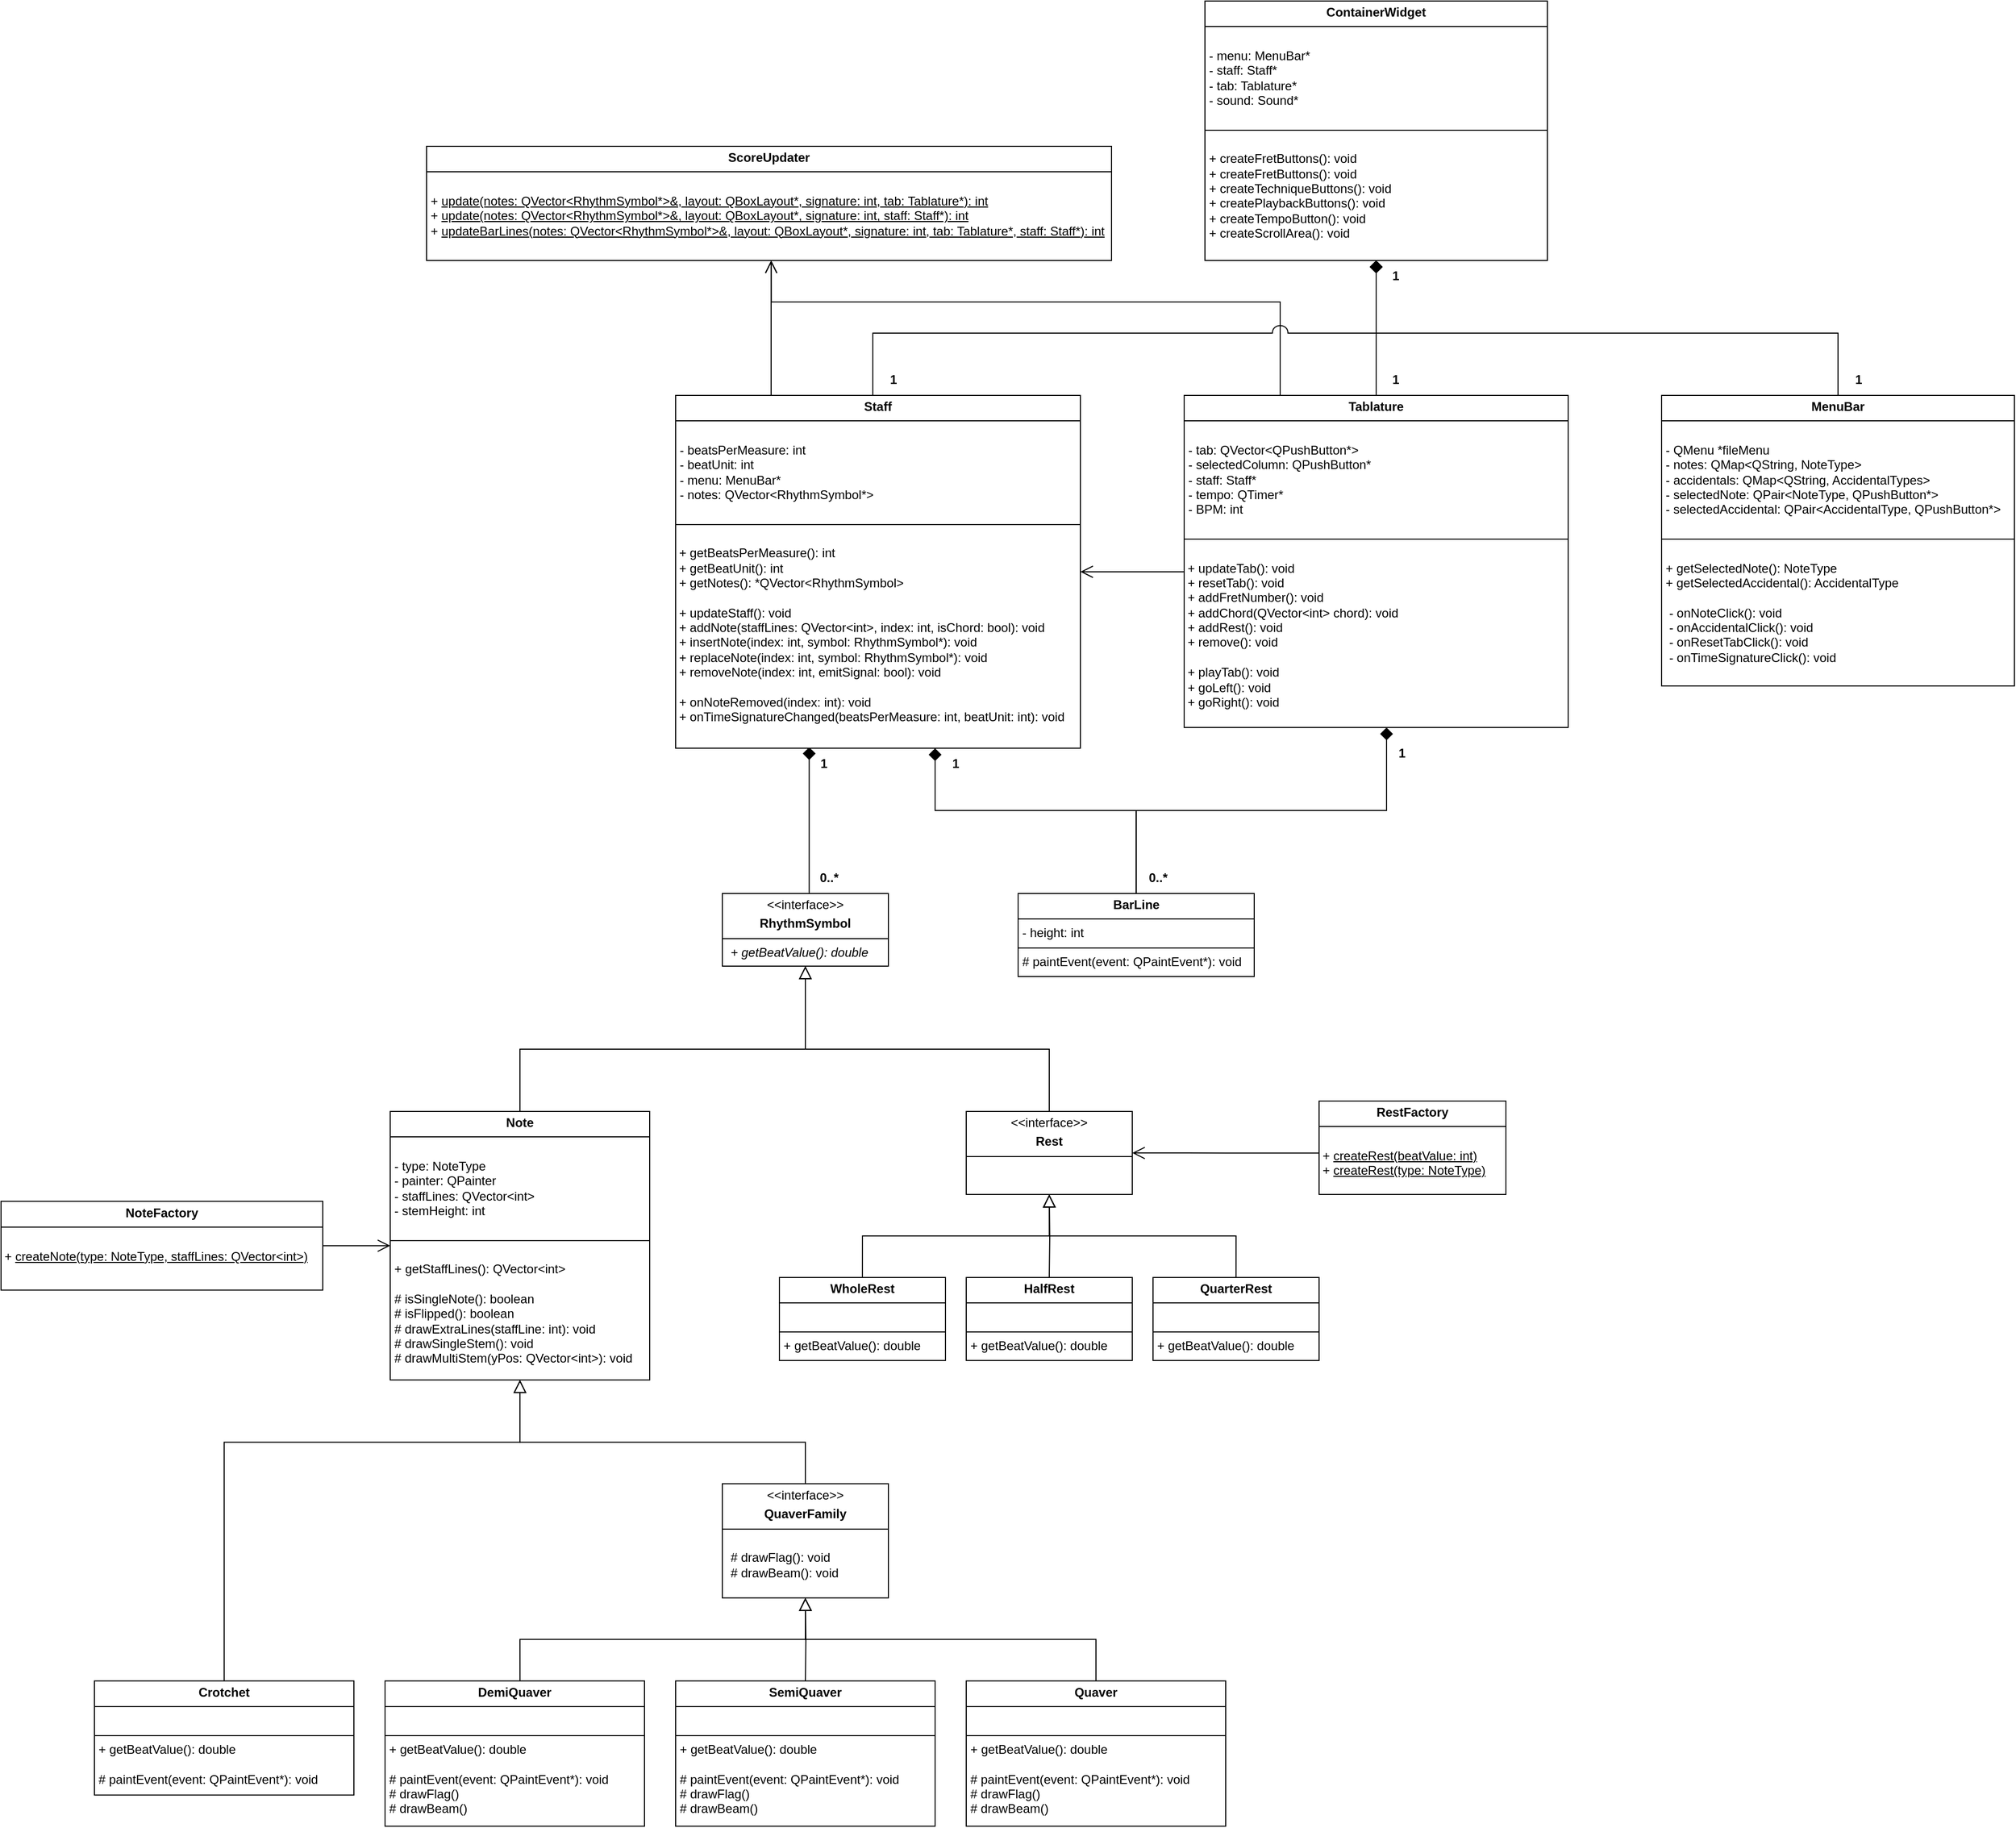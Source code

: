 <mxfile version="26.0.5">
  <diagram name="Page-1" id="ZHnEIwUeH1aHhkg0L1_h">
    <mxGraphModel dx="2910" dy="2296" grid="1" gridSize="10" guides="1" tooltips="1" connect="1" arrows="1" fold="1" page="1" pageScale="1" pageWidth="827" pageHeight="1169" math="0" shadow="0">
      <root>
        <mxCell id="0" />
        <mxCell id="1" parent="0" />
        <mxCell id="61lvURAlY18TH1YNvSzT-313" style="edgeStyle=orthogonalEdgeStyle;rounded=0;orthogonalLoop=1;jettySize=auto;html=1;endArrow=block;endFill=0;endSize=10;entryX=0.5;entryY=1;entryDx=0;entryDy=0;" parent="1" source="61lvURAlY18TH1YNvSzT-282" target="61lvURAlY18TH1YNvSzT-297" edge="1">
          <mxGeometry relative="1" as="geometry">
            <Array as="points">
              <mxPoint x="-130" y="90" />
              <mxPoint x="145" y="90" />
            </Array>
            <mxPoint x="130" y="150" as="targetPoint" />
          </mxGeometry>
        </mxCell>
        <mxCell id="61lvURAlY18TH1YNvSzT-282" value="&lt;p style=&quot;margin:0px;margin-top:4px;text-align:center;&quot;&gt;&lt;b style=&quot;background-color: transparent; color: light-dark(rgb(0, 0, 0), rgb(255, 255, 255));&quot;&gt;Note&lt;/b&gt;&lt;/p&gt;&lt;hr size=&quot;1&quot; style=&quot;border-style:solid;&quot;&gt;&lt;p style=&quot;margin:0px;margin-left:4px;&quot;&gt;&lt;br&gt;&lt;/p&gt;&lt;p style=&quot;margin:0px;margin-left:4px;&quot;&gt;- type: NoteType&lt;/p&gt;&lt;p style=&quot;margin:0px;margin-left:4px;&quot;&gt;- painter: QPainter&lt;/p&gt;&lt;p style=&quot;margin:0px;margin-left:4px;&quot;&gt;- staffLines: QVector&amp;lt;int&amp;gt;&lt;/p&gt;&lt;p style=&quot;margin:0px;margin-left:4px;&quot;&gt;- stemHeight: int&lt;/p&gt;&lt;p style=&quot;margin:0px;margin-left:4px;&quot;&gt;&lt;br&gt;&lt;/p&gt;&lt;hr size=&quot;1&quot; style=&quot;border-style:solid;&quot;&gt;&lt;br&gt;&lt;p style=&quot;margin:0px;margin-left:4px;&quot;&gt;+ getStaffLines(): QVector&amp;lt;int&amp;gt;&lt;/p&gt;&lt;p style=&quot;margin:0px;margin-left:4px;&quot;&gt;&lt;br&gt;&lt;/p&gt;&lt;p style=&quot;margin:0px;margin-left:4px;&quot;&gt;# isSingleNote(): boolean&lt;/p&gt;&lt;p style=&quot;margin:0px;margin-left:4px;&quot;&gt;# isFlipped(): boolean&lt;/p&gt;&lt;p style=&quot;margin:0px;margin-left:4px;&quot;&gt;# drawExtraLines(staffLine: int): void&lt;/p&gt;&lt;p style=&quot;margin:0px;margin-left:4px;&quot;&gt;# drawSingleStem(): void&lt;/p&gt;&lt;p style=&quot;margin:0px;margin-left:4px;&quot;&gt;# drawMultiStem(yPos: QVector&amp;lt;int&amp;gt;): void&lt;/p&gt;" style="verticalAlign=top;align=left;overflow=fill;html=1;whiteSpace=wrap;" parent="1" vertex="1">
          <mxGeometry x="-255" y="150" width="250" height="258.76" as="geometry" />
        </mxCell>
        <mxCell id="61lvURAlY18TH1YNvSzT-311" style="edgeStyle=orthogonalEdgeStyle;rounded=0;orthogonalLoop=1;jettySize=auto;html=1;endArrow=block;endFill=0;entryX=0.5;entryY=1;entryDx=0;entryDy=0;endSize=10;" parent="1" source="61lvURAlY18TH1YNvSzT-286" target="61lvURAlY18TH1YNvSzT-282" edge="1">
          <mxGeometry relative="1" as="geometry">
            <mxPoint x="145" y="530" as="targetPoint" />
            <Array as="points">
              <mxPoint x="145" y="468.76" />
              <mxPoint x="-130" y="468.76" />
            </Array>
          </mxGeometry>
        </mxCell>
        <mxCell id="61lvURAlY18TH1YNvSzT-286" value="&lt;p style=&quot;margin: 4px 0px 0px; text-align: center;&quot;&gt;&amp;lt;&amp;lt;interface&amp;gt;&amp;gt;&lt;/p&gt;&lt;p style=&quot;margin: 4px 0px 0px; text-align: center;&quot;&gt;&lt;b style=&quot;&quot;&gt;QuaverFamily&lt;/b&gt;&lt;/p&gt;&lt;hr size=&quot;1&quot; style=&quot;border-style:solid;&quot;&gt;&lt;p style=&quot;margin:0px;margin-left:8px;&quot;&gt;&lt;br&gt;&lt;/p&gt;&lt;p style=&quot;margin:0px;margin-left:8px;&quot;&gt;# drawFlag(): void&lt;/p&gt;&lt;p style=&quot;margin:0px;margin-left:8px;&quot;&gt;# drawBeam(): void&lt;/p&gt;" style="verticalAlign=top;align=left;overflow=fill;html=1;whiteSpace=wrap;" parent="1" vertex="1">
          <mxGeometry x="65" y="508.76" width="160" height="110" as="geometry" />
        </mxCell>
        <mxCell id="61lvURAlY18TH1YNvSzT-294" style="edgeStyle=orthogonalEdgeStyle;rounded=0;orthogonalLoop=1;jettySize=auto;html=1;entryX=0.5;entryY=1;entryDx=0;entryDy=0;endArrow=block;endFill=0;endSize=10;" parent="1" target="61lvURAlY18TH1YNvSzT-286" edge="1">
          <mxGeometry relative="1" as="geometry">
            <mxPoint x="-50" y="598.76" as="targetPoint" />
            <mxPoint x="-129.957" y="698.76" as="sourcePoint" />
            <Array as="points">
              <mxPoint x="-130" y="658.76" />
              <mxPoint x="145" y="658.76" />
            </Array>
          </mxGeometry>
        </mxCell>
        <mxCell id="61lvURAlY18TH1YNvSzT-292" style="edgeStyle=orthogonalEdgeStyle;rounded=0;orthogonalLoop=1;jettySize=auto;html=1;exitX=0.5;exitY=0;exitDx=0;exitDy=0;entryX=0.5;entryY=1;entryDx=0;entryDy=0;endArrow=block;endFill=0;endSize=10;" parent="1" target="61lvURAlY18TH1YNvSzT-286" edge="1">
          <mxGeometry relative="1" as="geometry">
            <mxPoint x="145" y="698.76" as="sourcePoint" />
          </mxGeometry>
        </mxCell>
        <mxCell id="61lvURAlY18TH1YNvSzT-296" style="edgeStyle=orthogonalEdgeStyle;rounded=0;orthogonalLoop=1;jettySize=auto;html=1;entryX=0.5;entryY=1;entryDx=0;entryDy=0;endArrow=block;endFill=0;endSize=10;" parent="1" target="61lvURAlY18TH1YNvSzT-286" edge="1">
          <mxGeometry relative="1" as="geometry">
            <mxPoint x="425" y="698.76" as="sourcePoint" />
            <Array as="points">
              <mxPoint x="425" y="658.76" />
              <mxPoint x="145" y="658.76" />
            </Array>
          </mxGeometry>
        </mxCell>
        <mxCell id="61lvURAlY18TH1YNvSzT-312" style="edgeStyle=orthogonalEdgeStyle;rounded=0;orthogonalLoop=1;jettySize=auto;html=1;entryX=0.5;entryY=1;entryDx=0;entryDy=0;endArrow=block;endFill=0;endSize=10;exitX=0.5;exitY=0;exitDx=0;exitDy=0;" parent="1" source="61lvURAlY18TH1YNvSzT-340" target="61lvURAlY18TH1YNvSzT-282" edge="1">
          <mxGeometry relative="1" as="geometry">
            <mxPoint x="-415" y="770" as="sourcePoint" />
            <Array as="points">
              <mxPoint x="-415" y="468.76" />
              <mxPoint x="-130" y="468.76" />
            </Array>
          </mxGeometry>
        </mxCell>
        <mxCell id="61lvURAlY18TH1YNvSzT-316" style="edgeStyle=orthogonalEdgeStyle;rounded=0;orthogonalLoop=1;jettySize=auto;html=1;endArrow=diamond;endFill=1;endSize=10;startSize=8;entryX=0.33;entryY=0.997;entryDx=0;entryDy=0;entryPerimeter=0;" parent="1" target="61lvURAlY18TH1YNvSzT-315" edge="1">
          <mxGeometry relative="1" as="geometry">
            <mxPoint x="146.54" y="-150.0" as="targetPoint" />
            <mxPoint x="145.35" y="-38.76" as="sourcePoint" />
            <Array as="points">
              <mxPoint x="149" y="-39" />
            </Array>
          </mxGeometry>
        </mxCell>
        <mxCell id="61lvURAlY18TH1YNvSzT-297" value="&lt;p style=&quot;margin: 4px 0px 0px; text-align: center;&quot;&gt;&amp;lt;&amp;lt;interface&amp;gt;&amp;gt;&lt;/p&gt;&lt;p style=&quot;margin: 4px 0px 0px; text-align: center;&quot;&gt;&lt;b&gt;RhythmSymbol&lt;/b&gt;&lt;/p&gt;&lt;hr size=&quot;1&quot; style=&quot;border-style:solid;&quot;&gt;&lt;p style=&quot;margin:0px;margin-left:8px;&quot;&gt;&lt;i&gt;+ getBeatValue(): double&lt;/i&gt;&lt;/p&gt;" style="verticalAlign=top;align=left;overflow=fill;html=1;whiteSpace=wrap;" parent="1" vertex="1">
          <mxGeometry x="65" y="-60" width="160" height="70" as="geometry" />
        </mxCell>
        <mxCell id="uu0UymK6C3fd5Xmq3B1f-6" style="edgeStyle=orthogonalEdgeStyle;rounded=0;orthogonalLoop=1;jettySize=auto;html=1;entryX=0.5;entryY=1;entryDx=0;entryDy=0;endArrow=block;endFill=0;endSize=10;" parent="1" source="61lvURAlY18TH1YNvSzT-304" target="61lvURAlY18TH1YNvSzT-297" edge="1">
          <mxGeometry relative="1" as="geometry">
            <Array as="points">
              <mxPoint x="380" y="90" />
              <mxPoint x="145" y="90" />
            </Array>
          </mxGeometry>
        </mxCell>
        <mxCell id="61lvURAlY18TH1YNvSzT-304" value="&lt;p style=&quot;margin: 4px 0px 0px; text-align: center;&quot;&gt;&amp;lt;&amp;lt;interface&amp;gt;&amp;gt;&lt;/p&gt;&lt;p style=&quot;margin: 4px 0px 0px; text-align: center;&quot;&gt;&lt;b&gt;Rest&lt;/b&gt;&lt;/p&gt;&lt;hr size=&quot;1&quot; style=&quot;border-style:solid;&quot;&gt;&lt;p style=&quot;margin:0px;margin-left:8px;&quot;&gt;&lt;br&gt;&lt;/p&gt;&lt;p style=&quot;margin:0px;margin-left:8px;&quot;&gt;&lt;br&gt;&lt;/p&gt;" style="verticalAlign=top;align=left;overflow=fill;html=1;whiteSpace=wrap;" parent="1" vertex="1">
          <mxGeometry x="300" y="150" width="160" height="80" as="geometry" />
        </mxCell>
        <mxCell id="61lvURAlY18TH1YNvSzT-309" style="edgeStyle=orthogonalEdgeStyle;rounded=0;orthogonalLoop=1;jettySize=auto;html=1;entryX=0.5;entryY=1;entryDx=0;entryDy=0;endArrow=block;endFill=0;endSize=10;" parent="1" target="61lvURAlY18TH1YNvSzT-304" edge="1">
          <mxGeometry relative="1" as="geometry">
            <mxPoint x="199.957" y="310" as="sourcePoint" />
            <Array as="points">
              <mxPoint x="200" y="270" />
              <mxPoint x="380" y="270" />
            </Array>
          </mxGeometry>
        </mxCell>
        <mxCell id="61lvURAlY18TH1YNvSzT-308" style="edgeStyle=orthogonalEdgeStyle;rounded=0;orthogonalLoop=1;jettySize=auto;html=1;entryX=0.5;entryY=1;entryDx=0;entryDy=0;endArrow=block;endFill=0;endSize=10;" parent="1" target="61lvURAlY18TH1YNvSzT-304" edge="1">
          <mxGeometry relative="1" as="geometry">
            <mxPoint x="380" y="310" as="sourcePoint" />
          </mxGeometry>
        </mxCell>
        <mxCell id="61lvURAlY18TH1YNvSzT-310" style="edgeStyle=orthogonalEdgeStyle;rounded=0;orthogonalLoop=1;jettySize=auto;html=1;endArrow=block;endFill=0;endSize=10;" parent="1" edge="1">
          <mxGeometry relative="1" as="geometry">
            <mxPoint x="380" y="230" as="targetPoint" />
            <mxPoint x="559.957" y="310" as="sourcePoint" />
            <Array as="points">
              <mxPoint x="560" y="270" />
              <mxPoint x="380" y="270" />
            </Array>
          </mxGeometry>
        </mxCell>
        <mxCell id="7g54T-dhEK2xIhRXDeLQ-15" style="edgeStyle=orthogonalEdgeStyle;rounded=0;orthogonalLoop=1;jettySize=auto;html=1;exitX=0.25;exitY=0;exitDx=0;exitDy=0;endSize=10;endArrow=open;endFill=0;" parent="1" source="61lvURAlY18TH1YNvSzT-315" target="e5dnY6fFPtuwyge11Txy-8" edge="1">
          <mxGeometry relative="1" as="geometry">
            <Array as="points">
              <mxPoint x="112" y="-540" />
            </Array>
            <mxPoint x="112.15" y="-670" as="targetPoint" />
          </mxGeometry>
        </mxCell>
        <mxCell id="61lvURAlY18TH1YNvSzT-315" value="&lt;p style=&quot;margin:0px;margin-top:4px;text-align:center;&quot;&gt;&lt;b style=&quot;background-color: initial;&quot;&gt;Staff&lt;/b&gt;&lt;/p&gt;&lt;hr size=&quot;1&quot; style=&quot;border-style:solid;&quot;&gt;&lt;p style=&quot;margin:0px;margin-left:4px;&quot;&gt;&lt;br&gt;&lt;/p&gt;&lt;p style=&quot;margin: 0px 0px 0px 4px;&quot;&gt;- beatsPerMeasure: int&lt;/p&gt;&lt;p style=&quot;margin: 0px 0px 0px 4px;&quot;&gt;- beatUnit: int&lt;/p&gt;&lt;p style=&quot;margin:0px;margin-left:4px;&quot;&gt;&lt;span style=&quot;background-color: initial;&quot;&gt;- menu: MenuBar*&lt;/span&gt;&lt;/p&gt;&lt;p style=&quot;margin:0px;margin-left:4px;&quot;&gt;&lt;span style=&quot;background-color: initial;&quot;&gt;-&amp;nbsp;notes: QVector&amp;lt;RhythmSymbol*&amp;gt;&lt;/span&gt;&lt;/p&gt;&lt;p style=&quot;margin:0px;margin-left:4px;&quot;&gt;&lt;br&gt;&lt;/p&gt;&lt;hr size=&quot;1&quot; style=&quot;border-style:solid;&quot;&gt;&lt;br&gt;&lt;div&gt;&amp;nbsp;&lt;span style=&quot;background-color: transparent; color: light-dark(rgb(0, 0, 0), rgb(255, 255, 255));&quot;&gt;+ getBeatsPerMeasure(): int&lt;/span&gt;&lt;/div&gt;&lt;div&gt;&amp;nbsp;+ getBeatUnit(): int&lt;/div&gt;&lt;div&gt;&lt;div&gt;&amp;nbsp;+ getNotes(): *QVector&amp;lt;RhythmSymbol&amp;gt;&lt;/div&gt;&lt;/div&gt;&lt;div&gt;&lt;br&gt;&lt;/div&gt;&lt;div&gt;&lt;span style=&quot;background-color: initial;&quot;&gt;&amp;nbsp;+ updateStaff(): void&lt;/span&gt;&lt;/div&gt;&lt;div&gt;&lt;span style=&quot;background-color: transparent; color: light-dark(rgb(0, 0, 0), rgb(255, 255, 255));&quot;&gt;&amp;nbsp;+ addNote(staffLines: QVector&amp;lt;int&amp;gt;, index: int, isChord: bool): void&lt;br&gt;&amp;nbsp;+ insertNote(index: int, symbol: RhythmSymbol*): void&lt;/span&gt;&lt;/div&gt;&lt;div&gt;&lt;div&gt;&lt;span style=&quot;background-color: transparent; color: light-dark(rgb(0, 0, 0), rgb(255, 255, 255));&quot;&gt;&amp;nbsp;+ replaceNote(index: int, symbol: RhythmSymbol*): void&lt;/span&gt;&lt;/div&gt;&lt;span style=&quot;background-color: transparent; color: light-dark(rgb(0, 0, 0), rgb(255, 255, 255));&quot;&gt;&amp;nbsp;+ removeNote(index: int, emitSignal: bool): void&lt;br&gt;&lt;br&gt;&lt;/span&gt;&lt;/div&gt;&lt;div&gt;&amp;nbsp;+ onNoteRemoved(index: int): void&lt;/div&gt;&lt;div&gt;&amp;nbsp;+ onTimeSignatureChanged(beatsPerMeasure: int, beatUnit: int): void&lt;/div&gt;&lt;div&gt;&lt;br&gt;&lt;/div&gt;&lt;div&gt;&lt;br&gt;&lt;/div&gt;&lt;div&gt;&lt;br&gt;&lt;/div&gt;&lt;div&gt;&lt;br&gt;&lt;/div&gt;&lt;div&gt;&lt;div&gt;&lt;br&gt;&lt;/div&gt;&lt;/div&gt;&lt;div&gt;&lt;br&gt;&lt;/div&gt;&lt;div&gt;&lt;br&gt;&lt;/div&gt;&lt;div&gt;&lt;br&gt;&lt;/div&gt;&lt;div&gt;&lt;br&gt;&lt;br&gt;&lt;/div&gt;" style="verticalAlign=top;align=left;overflow=fill;html=1;whiteSpace=wrap;" parent="1" vertex="1">
          <mxGeometry x="20" y="-540" width="390" height="340" as="geometry" />
        </mxCell>
        <mxCell id="61lvURAlY18TH1YNvSzT-324" value="&lt;b&gt;1&lt;/b&gt;" style="text;html=1;align=center;verticalAlign=middle;whiteSpace=wrap;rounded=0;" parent="1" vertex="1">
          <mxGeometry x="153.13" y="-200" width="20" height="30" as="geometry" />
        </mxCell>
        <mxCell id="61lvURAlY18TH1YNvSzT-325" value="&lt;b&gt;0..*&lt;/b&gt;" style="text;html=1;align=center;verticalAlign=middle;whiteSpace=wrap;rounded=0;" parent="1" vertex="1">
          <mxGeometry x="153.13" y="-90" width="30" height="30" as="geometry" />
        </mxCell>
        <mxCell id="uu0UymK6C3fd5Xmq3B1f-1" style="edgeStyle=orthogonalEdgeStyle;rounded=0;orthogonalLoop=1;jettySize=auto;html=1;endArrow=diamond;endFill=1;endSize=10;" parent="1" source="61lvURAlY18TH1YNvSzT-331" target="61lvURAlY18TH1YNvSzT-315" edge="1">
          <mxGeometry relative="1" as="geometry">
            <mxPoint x="270.091" y="-148.76" as="targetPoint" />
            <Array as="points">
              <mxPoint x="464" y="-140" />
              <mxPoint x="270" y="-140" />
            </Array>
          </mxGeometry>
        </mxCell>
        <mxCell id="61lvURAlY18TH1YNvSzT-331" value="&lt;p style=&quot;margin:0px;margin-top:4px;text-align:center;&quot;&gt;&lt;b&gt;BarLine&lt;/b&gt;&lt;/p&gt;&lt;hr size=&quot;1&quot; style=&quot;border-style:solid;&quot;&gt;&lt;p style=&quot;margin:0px;margin-left:4px;&quot;&gt;- height: int&lt;/p&gt;&lt;hr size=&quot;1&quot; style=&quot;border-style:solid;&quot;&gt;&lt;p style=&quot;margin: 0px 0px 0px 4px;&quot;&gt;# paintEvent(event: QPaintEvent*): void&lt;/p&gt;&lt;div&gt;&lt;br&gt;&lt;/div&gt;" style="verticalAlign=top;align=left;overflow=fill;html=1;whiteSpace=wrap;" parent="1" vertex="1">
          <mxGeometry x="350" y="-60" width="227.5" height="80" as="geometry" />
        </mxCell>
        <mxCell id="61lvURAlY18TH1YNvSzT-334" value="&lt;p style=&quot;margin:0px;margin-top:4px;text-align:center;&quot;&gt;&lt;b&gt;QuarterRest&lt;/b&gt;&lt;/p&gt;&lt;hr size=&quot;1&quot; style=&quot;border-style:solid;&quot;&gt;&lt;p style=&quot;margin:0px;margin-left:4px;&quot;&gt;&lt;br&gt;&lt;/p&gt;&lt;hr size=&quot;1&quot; style=&quot;border-style:solid;&quot;&gt;&lt;p style=&quot;margin:0px;margin-left:4px;&quot;&gt;+ getBeatValue(): double&lt;/p&gt;" style="verticalAlign=top;align=left;overflow=fill;html=1;whiteSpace=wrap;" parent="1" vertex="1">
          <mxGeometry x="480" y="310" width="160" height="80" as="geometry" />
        </mxCell>
        <mxCell id="61lvURAlY18TH1YNvSzT-335" value="&lt;p style=&quot;margin:0px;margin-top:4px;text-align:center;&quot;&gt;&lt;b&gt;HalfRest&lt;/b&gt;&lt;/p&gt;&lt;hr size=&quot;1&quot; style=&quot;border-style:solid;&quot;&gt;&lt;p style=&quot;margin:0px;margin-left:4px;&quot;&gt;&lt;br&gt;&lt;/p&gt;&lt;hr size=&quot;1&quot; style=&quot;border-style:solid;&quot;&gt;&lt;p style=&quot;margin:0px;margin-left:4px;&quot;&gt;+ getBeatValue(): double&lt;/p&gt;" style="verticalAlign=top;align=left;overflow=fill;html=1;whiteSpace=wrap;" parent="1" vertex="1">
          <mxGeometry x="300" y="310" width="160" height="80" as="geometry" />
        </mxCell>
        <mxCell id="61lvURAlY18TH1YNvSzT-336" value="&lt;p style=&quot;margin:0px;margin-top:4px;text-align:center;&quot;&gt;&lt;b&gt;WholeRest&lt;/b&gt;&lt;/p&gt;&lt;hr size=&quot;1&quot; style=&quot;border-style:solid;&quot;&gt;&lt;p style=&quot;margin:0px;margin-left:4px;&quot;&gt;&lt;br&gt;&lt;/p&gt;&lt;hr size=&quot;1&quot; style=&quot;border-style:solid;&quot;&gt;&lt;p style=&quot;margin:0px;margin-left:4px;&quot;&gt;+ getBeatValue(): double&lt;/p&gt;" style="verticalAlign=top;align=left;overflow=fill;html=1;whiteSpace=wrap;" parent="1" vertex="1">
          <mxGeometry x="120" y="310" width="160" height="80" as="geometry" />
        </mxCell>
        <mxCell id="61lvURAlY18TH1YNvSzT-337" value="&lt;p style=&quot;margin:0px;margin-top:4px;text-align:center;&quot;&gt;&lt;b&gt;Quaver&lt;/b&gt;&lt;/p&gt;&lt;hr size=&quot;1&quot; style=&quot;border-style:solid;&quot;&gt;&lt;p style=&quot;margin:0px;margin-left:4px;&quot;&gt;&lt;br&gt;&lt;/p&gt;&lt;hr size=&quot;1&quot; style=&quot;border-style:solid;&quot;&gt;&lt;p style=&quot;margin: 0px 0px 0px 4px;&quot;&gt;+ getBeatValue(): double&lt;/p&gt;&lt;p style=&quot;margin: 0px 0px 0px 4px;&quot;&gt;&lt;br&gt;&lt;/p&gt;&lt;p style=&quot;margin: 0px 0px 0px 4px;&quot;&gt;# paintEvent(event: QPaintEvent*): void&lt;/p&gt;&lt;p style=&quot;margin: 0px 0px 0px 4px;&quot;&gt;# drawFlag()&lt;/p&gt;&lt;p style=&quot;margin: 0px 0px 0px 4px;&quot;&gt;# drawBeam()&lt;/p&gt;" style="verticalAlign=top;align=left;overflow=fill;html=1;whiteSpace=wrap;" parent="1" vertex="1">
          <mxGeometry x="300" y="698.76" width="250" height="140" as="geometry" />
        </mxCell>
        <mxCell id="61lvURAlY18TH1YNvSzT-338" value="&lt;p style=&quot;margin:0px;margin-top:4px;text-align:center;&quot;&gt;&lt;b&gt;SemiQuaver&lt;/b&gt;&lt;/p&gt;&lt;hr size=&quot;1&quot; style=&quot;border-style:solid;&quot;&gt;&lt;p style=&quot;margin:0px;margin-left:4px;&quot;&gt;&lt;br&gt;&lt;/p&gt;&lt;hr size=&quot;1&quot; style=&quot;border-style:solid;&quot;&gt;&lt;p style=&quot;margin: 0px 0px 0px 4px;&quot;&gt;+ getBeatValue(): double&lt;/p&gt;&lt;p style=&quot;margin: 0px 0px 0px 4px;&quot;&gt;&lt;br&gt;&lt;/p&gt;&lt;p style=&quot;margin: 0px 0px 0px 4px;&quot;&gt;# paintEvent(event: QPaintEvent*): void&lt;/p&gt;&lt;p style=&quot;margin: 0px 0px 0px 4px;&quot;&gt;# drawFlag()&lt;/p&gt;&lt;p style=&quot;margin: 0px 0px 0px 4px;&quot;&gt;# drawBeam()&lt;/p&gt;" style="verticalAlign=top;align=left;overflow=fill;html=1;whiteSpace=wrap;" parent="1" vertex="1">
          <mxGeometry x="20" y="698.76" width="250" height="140" as="geometry" />
        </mxCell>
        <mxCell id="61lvURAlY18TH1YNvSzT-339" value="&lt;p style=&quot;margin:0px;margin-top:4px;text-align:center;&quot;&gt;&lt;b&gt;DemiQuaver&lt;/b&gt;&lt;/p&gt;&lt;hr size=&quot;1&quot; style=&quot;border-style:solid;&quot;&gt;&lt;p style=&quot;margin:0px;margin-left:4px;&quot;&gt;&lt;br&gt;&lt;/p&gt;&lt;hr size=&quot;1&quot; style=&quot;border-style:solid;&quot;&gt;&lt;p style=&quot;margin: 0px 0px 0px 4px;&quot;&gt;+ getBeatValue(): double&lt;/p&gt;&lt;p style=&quot;margin: 0px 0px 0px 4px;&quot;&gt;&lt;br&gt;&lt;/p&gt;&lt;p style=&quot;margin: 0px 0px 0px 4px;&quot;&gt;# paintEvent(event: QPaintEvent*): void&lt;/p&gt;&lt;p style=&quot;margin: 0px 0px 0px 4px;&quot;&gt;# drawFlag()&lt;/p&gt;&lt;p style=&quot;margin: 0px 0px 0px 4px;&quot;&gt;# drawBeam()&lt;/p&gt;" style="verticalAlign=top;align=left;overflow=fill;html=1;whiteSpace=wrap;" parent="1" vertex="1">
          <mxGeometry x="-260" y="698.76" width="250" height="140" as="geometry" />
        </mxCell>
        <mxCell id="61lvURAlY18TH1YNvSzT-340" value="&lt;p style=&quot;margin:0px;margin-top:4px;text-align:center;&quot;&gt;&lt;b&gt;Crotchet&lt;/b&gt;&lt;/p&gt;&lt;hr size=&quot;1&quot; style=&quot;border-style:solid;&quot;&gt;&lt;p style=&quot;margin:0px;margin-left:4px;&quot;&gt;&lt;br&gt;&lt;/p&gt;&lt;hr size=&quot;1&quot; style=&quot;border-style:solid;&quot;&gt;&lt;p style=&quot;margin: 0px 0px 0px 4px;&quot;&gt;+ getBeatValue(): double&lt;/p&gt;&lt;p style=&quot;margin: 0px 0px 0px 4px;&quot;&gt;&lt;br&gt;&lt;/p&gt;&lt;p style=&quot;margin: 0px 0px 0px 4px;&quot;&gt;# paintEvent(event: QPaintEvent*): void&lt;/p&gt;" style="verticalAlign=top;align=left;overflow=fill;html=1;whiteSpace=wrap;" parent="1" vertex="1">
          <mxGeometry x="-540" y="698.76" width="250" height="110" as="geometry" />
        </mxCell>
        <mxCell id="sgIyxewJTq29KD3pFsZS-3" value="" style="edgeStyle=orthogonalEdgeStyle;rounded=0;orthogonalLoop=1;jettySize=auto;html=1;endSize=10;endArrow=diamond;endFill=1;" parent="1" source="61lvURAlY18TH1YNvSzT-331" target="sgIyxewJTq29KD3pFsZS-2" edge="1">
          <mxGeometry relative="1" as="geometry">
            <mxPoint x="715.1" y="-140" as="sourcePoint" />
            <Array as="points">
              <mxPoint x="464" y="-140" />
              <mxPoint x="705" y="-140" />
            </Array>
          </mxGeometry>
        </mxCell>
        <mxCell id="7g54T-dhEK2xIhRXDeLQ-5" style="edgeStyle=orthogonalEdgeStyle;rounded=0;orthogonalLoop=1;jettySize=auto;html=1;entryX=0.5;entryY=1;entryDx=0;entryDy=0;strokeColor=default;endArrow=diamond;endFill=1;endSize=10;" parent="1" source="sgIyxewJTq29KD3pFsZS-2" target="7g54T-dhEK2xIhRXDeLQ-1" edge="1">
          <mxGeometry relative="1" as="geometry">
            <Array as="points">
              <mxPoint x="695" y="-490" />
              <mxPoint x="695" y="-490" />
            </Array>
          </mxGeometry>
        </mxCell>
        <mxCell id="7g54T-dhEK2xIhRXDeLQ-17" style="edgeStyle=orthogonalEdgeStyle;rounded=0;orthogonalLoop=1;jettySize=auto;html=1;exitX=0.25;exitY=0;exitDx=0;exitDy=0;entryX=0.5;entryY=1;entryDx=0;entryDy=0;endSize=10;endArrow=open;endFill=0;" parent="1" source="sgIyxewJTq29KD3pFsZS-2" edge="1">
          <mxGeometry relative="1" as="geometry">
            <Array as="points">
              <mxPoint x="603" y="-630" />
              <mxPoint x="112" y="-630" />
            </Array>
            <mxPoint x="112.15" y="-670" as="targetPoint" />
          </mxGeometry>
        </mxCell>
        <mxCell id="e5dnY6fFPtuwyge11Txy-10" style="edgeStyle=orthogonalEdgeStyle;rounded=0;orthogonalLoop=1;jettySize=auto;html=1;endArrow=open;endFill=0;endSize=10;" edge="1" parent="1" source="sgIyxewJTq29KD3pFsZS-2" target="61lvURAlY18TH1YNvSzT-315">
          <mxGeometry relative="1" as="geometry">
            <Array as="points">
              <mxPoint x="480" y="-370" />
              <mxPoint x="480" y="-370" />
            </Array>
          </mxGeometry>
        </mxCell>
        <mxCell id="sgIyxewJTq29KD3pFsZS-2" value="&lt;p style=&quot;margin:0px;margin-top:4px;text-align:center;&quot;&gt;&lt;b&gt;Tablature&lt;/b&gt;&lt;/p&gt;&lt;hr size=&quot;1&quot; style=&quot;border-style:solid;&quot;&gt;&lt;p style=&quot;margin:0px;margin-left:4px;&quot;&gt;&lt;br&gt;&lt;/p&gt;&lt;p style=&quot;margin:0px;margin-left:4px;&quot;&gt;- tab: QVector&amp;lt;QPushButton*&amp;gt;&lt;/p&gt;&lt;p style=&quot;margin:0px;margin-left:4px;&quot;&gt;- selectedColumn: QPushButton*&lt;/p&gt;&lt;p style=&quot;margin:0px;margin-left:4px;&quot;&gt;- staff: Staff*&lt;/p&gt;&lt;p style=&quot;margin: 0px 0px 0px 4px;&quot;&gt;&lt;span style=&quot;background-color: transparent; color: light-dark(rgb(0, 0, 0), rgb(255, 255, 255));&quot;&gt;- tempo: QTimer*&lt;/span&gt;&lt;/p&gt;&lt;p style=&quot;margin:0px;margin-left:4px;&quot;&gt;&lt;span style=&quot;background-color: transparent; color: light-dark(rgb(0, 0, 0), rgb(255, 255, 255));&quot;&gt;- BPM: int&lt;/span&gt;&lt;/p&gt;&lt;p style=&quot;margin:0px;margin-left:4px;&quot;&gt;&lt;br&gt;&lt;/p&gt;&lt;hr size=&quot;1&quot; style=&quot;border-style:solid;&quot;&gt;&lt;div&gt;&lt;span style=&quot;background-color: initial;&quot;&gt;&lt;br&gt;&lt;/span&gt;&lt;/div&gt;&lt;div&gt;&lt;span style=&quot;background-color: initial;&quot;&gt;&amp;nbsp;+ updateTab(): void&lt;/span&gt;&lt;/div&gt;&lt;div&gt;&amp;nbsp;+ resetTab(): void&lt;/div&gt;&lt;div&gt;&amp;nbsp;+ addFretNumber(): void&lt;/div&gt;&lt;div&gt;&amp;nbsp;+ addChord(QVector&amp;lt;int&amp;gt; chord): void&lt;/div&gt;&lt;div&gt;&amp;nbsp;+ addRest(): void&lt;/div&gt;&lt;div&gt;&amp;nbsp;+ remove(): void&lt;br&gt;&lt;br&gt;&amp;nbsp;+ playTab(): void&lt;br&gt;&amp;nbsp;+ goLeft(): void&lt;/div&gt;&lt;div&gt;&amp;nbsp;+ goRight(): void&lt;/div&gt;&lt;div&gt;&lt;br&gt;&lt;/div&gt;" style="verticalAlign=top;align=left;overflow=fill;html=1;whiteSpace=wrap;" parent="1" vertex="1">
          <mxGeometry x="510" y="-540" width="370" height="320" as="geometry" />
        </mxCell>
        <mxCell id="sgIyxewJTq29KD3pFsZS-4" value="&lt;b&gt;0..*&lt;/b&gt;" style="text;html=1;align=center;verticalAlign=middle;whiteSpace=wrap;rounded=0;" parent="1" vertex="1">
          <mxGeometry x="470" y="-90" width="30" height="30" as="geometry" />
        </mxCell>
        <mxCell id="sgIyxewJTq29KD3pFsZS-5" value="&lt;b&gt;1&lt;/b&gt;" style="text;html=1;align=center;verticalAlign=middle;whiteSpace=wrap;rounded=0;" parent="1" vertex="1">
          <mxGeometry x="710" y="-210" width="20" height="30" as="geometry" />
        </mxCell>
        <mxCell id="uu0UymK6C3fd5Xmq3B1f-3" value="&lt;b&gt;1&lt;/b&gt;" style="text;html=1;align=center;verticalAlign=middle;whiteSpace=wrap;rounded=0;" parent="1" vertex="1">
          <mxGeometry x="280" y="-200" width="20" height="30" as="geometry" />
        </mxCell>
        <mxCell id="uu0UymK6C3fd5Xmq3B1f-16" style="edgeStyle=orthogonalEdgeStyle;rounded=0;orthogonalLoop=1;jettySize=auto;html=1;entryX=1;entryY=0.5;entryDx=0;entryDy=0;endArrow=open;endFill=0;endSize=10;exitX=-0.001;exitY=0.557;exitDx=0;exitDy=0;exitPerimeter=0;" parent="1" source="e5dnY6fFPtuwyge11Txy-7" target="61lvURAlY18TH1YNvSzT-304" edge="1">
          <mxGeometry relative="1" as="geometry">
            <mxPoint x="640" y="190" as="sourcePoint" />
          </mxGeometry>
        </mxCell>
        <mxCell id="uu0UymK6C3fd5Xmq3B1f-17" style="edgeStyle=orthogonalEdgeStyle;rounded=0;orthogonalLoop=1;jettySize=auto;html=1;entryX=0;entryY=0.5;entryDx=0;entryDy=0;endSize=10;endArrow=open;endFill=0;" parent="1" source="e5dnY6fFPtuwyge11Txy-6" target="61lvURAlY18TH1YNvSzT-282" edge="1">
          <mxGeometry relative="1" as="geometry">
            <mxPoint x="-320" y="279" as="sourcePoint" />
          </mxGeometry>
        </mxCell>
        <mxCell id="7g54T-dhEK2xIhRXDeLQ-1" value="&lt;p style=&quot;margin:0px;margin-top:4px;text-align:center;&quot;&gt;&lt;b&gt;ContainerWidget&lt;/b&gt;&lt;/p&gt;&lt;hr size=&quot;1&quot; style=&quot;border-style:solid;&quot;&gt;&lt;p style=&quot;margin:0px;margin-left:4px;&quot;&gt;&lt;br&gt;&lt;/p&gt;&lt;p style=&quot;margin:0px;margin-left:4px;&quot;&gt;- menu: MenuBar*&lt;/p&gt;&lt;p style=&quot;margin:0px;margin-left:4px;&quot;&gt;- staff: Staff*&lt;/p&gt;&lt;p style=&quot;margin:0px;margin-left:4px;&quot;&gt;- tab: Tablature*&lt;/p&gt;&lt;p style=&quot;margin:0px;margin-left:4px;&quot;&gt;- sound: Sound*&lt;/p&gt;&lt;p style=&quot;margin:0px;margin-left:4px;&quot;&gt;&lt;br&gt;&lt;/p&gt;&lt;hr size=&quot;1&quot; style=&quot;border-style:solid;&quot;&gt;&lt;p style=&quot;margin: 0px 0px 0px 4px;&quot;&gt;&lt;span style=&quot;background-color: transparent; color: light-dark(rgb(0, 0, 0), rgb(255, 255, 255));&quot;&gt;&lt;br&gt;&lt;/span&gt;&lt;/p&gt;&lt;p style=&quot;margin: 0px 0px 0px 4px;&quot;&gt;&lt;span style=&quot;background-color: transparent; color: light-dark(rgb(0, 0, 0), rgb(255, 255, 255));&quot;&gt;+ createFretButtons(): void&lt;br&gt;+ createFretButtons(): void&lt;/span&gt;&lt;/p&gt;&lt;p style=&quot;margin: 0px 0px 0px 4px;&quot;&gt;&lt;span style=&quot;background-color: transparent; color: light-dark(rgb(0, 0, 0), rgb(255, 255, 255));&quot;&gt;+ createTechniqueButtons(): void&lt;br&gt;+ createPlaybackButtons(): void&lt;/span&gt;&lt;/p&gt;&lt;p style=&quot;margin: 0px 0px 0px 4px;&quot;&gt;&lt;span style=&quot;background-color: transparent; color: light-dark(rgb(0, 0, 0), rgb(255, 255, 255));&quot;&gt;+ createTempoButton(): void&lt;/span&gt;&lt;/p&gt;&lt;p style=&quot;margin: 0px 0px 0px 4px;&quot;&gt;+ createScrollArea(): void&lt;/p&gt;&lt;p style=&quot;margin: 0px 0px 0px 4px;&quot;&gt;&lt;br&gt;&lt;/p&gt;&lt;p style=&quot;margin: 0px 0px 0px 4px;&quot;&gt;&lt;br&gt;&lt;/p&gt;&lt;p style=&quot;margin: 0px 0px 0px 4px;&quot;&gt;&lt;br&gt;&lt;/p&gt;&lt;p style=&quot;margin: 0px 0px 0px 4px;&quot;&gt;&lt;br&gt;&lt;/p&gt;&lt;p style=&quot;margin: 0px 0px 0px 4px;&quot;&gt;&lt;br&gt;&lt;/p&gt;" style="verticalAlign=top;align=left;overflow=fill;html=1;whiteSpace=wrap;" parent="1" vertex="1">
          <mxGeometry x="530" y="-920" width="330" height="250" as="geometry" />
        </mxCell>
        <mxCell id="7g54T-dhEK2xIhRXDeLQ-10" style="edgeStyle=orthogonalEdgeStyle;rounded=0;orthogonalLoop=1;jettySize=auto;html=1;entryX=0.5;entryY=1;entryDx=0;entryDy=0;strokeColor=default;endArrow=diamond;endFill=1;endSize=10;" parent="1" source="7g54T-dhEK2xIhRXDeLQ-2" target="7g54T-dhEK2xIhRXDeLQ-1" edge="1">
          <mxGeometry relative="1" as="geometry">
            <Array as="points">
              <mxPoint x="1140" y="-600" />
              <mxPoint x="695" y="-600" />
            </Array>
          </mxGeometry>
        </mxCell>
        <mxCell id="7g54T-dhEK2xIhRXDeLQ-2" value="&lt;p style=&quot;margin:0px;margin-top:4px;text-align:center;&quot;&gt;&lt;b&gt;MenuBar&lt;/b&gt;&lt;/p&gt;&lt;hr size=&quot;1&quot; style=&quot;border-style:solid;&quot;&gt;&lt;p style=&quot;margin:0px;margin-left:4px;&quot;&gt;&lt;br&gt;&lt;/p&gt;&lt;p style=&quot;margin:0px;margin-left:4px;&quot;&gt;- QMenu *fileMenu&lt;/p&gt;&lt;p style=&quot;margin:0px;margin-left:4px;&quot;&gt;- notes: QMap&amp;lt;QString, NoteType&amp;gt;&lt;/p&gt;&lt;p style=&quot;margin:0px;margin-left:4px;&quot;&gt;- accidentals: QMap&amp;lt;QString, AccidentalTypes&amp;gt;&lt;/p&gt;&lt;p style=&quot;margin:0px;margin-left:4px;&quot;&gt;- selectedNote: QPair&amp;lt;NoteType, QPushButton*&amp;gt;&lt;/p&gt;&lt;p style=&quot;margin:0px;margin-left:4px;&quot;&gt;- selectedAccidental: QPair&amp;lt;AccidentalType, QPushButton*&amp;gt;&lt;/p&gt;&lt;p style=&quot;margin:0px;margin-left:4px;&quot;&gt;&lt;br&gt;&lt;/p&gt;&lt;hr size=&quot;1&quot; style=&quot;border-style:solid;&quot;&gt;&lt;p style=&quot;margin: 0px 0px 0px 4px;&quot;&gt;&lt;span style=&quot;background-color: transparent; color: light-dark(rgb(0, 0, 0), rgb(255, 255, 255));&quot;&gt;&lt;br&gt;&lt;/span&gt;&lt;/p&gt;&lt;p style=&quot;margin: 0px 0px 0px 4px;&quot;&gt;+ getSelectedNote(): NoteType&lt;/p&gt;&lt;p style=&quot;margin: 0px 0px 0px 4px;&quot;&gt;+ getSelectedAccidental(): AccidentalType&lt;/p&gt;&lt;p style=&quot;margin: 0px 0px 0px 4px;&quot;&gt;&lt;br&gt;&lt;/p&gt;&lt;p style=&quot;margin: 0px 0px 0px 4px;&quot;&gt;&amp;nbsp;- onNoteClick(): void&lt;/p&gt;&lt;p style=&quot;margin: 0px 0px 0px 4px;&quot;&gt;&amp;nbsp;- onAccidentalClick(): void&lt;/p&gt;&lt;p style=&quot;margin: 0px 0px 0px 4px;&quot;&gt;&amp;nbsp;- onResetTabClick(): void&lt;/p&gt;&lt;p style=&quot;margin: 0px 0px 0px 4px;&quot;&gt;&amp;nbsp;- onTimeSignatureClick(): void&lt;/p&gt;" style="verticalAlign=top;align=left;overflow=fill;html=1;whiteSpace=wrap;" parent="1" vertex="1">
          <mxGeometry x="970" y="-540" width="340" height="280" as="geometry" />
        </mxCell>
        <mxCell id="7g54T-dhEK2xIhRXDeLQ-6" value="&lt;b&gt;1&lt;/b&gt;" style="text;html=1;align=center;verticalAlign=middle;whiteSpace=wrap;rounded=0;" parent="1" vertex="1">
          <mxGeometry x="703.75" y="-670" width="20" height="30" as="geometry" />
        </mxCell>
        <mxCell id="7g54T-dhEK2xIhRXDeLQ-7" value="&lt;b&gt;1&lt;/b&gt;" style="text;html=1;align=center;verticalAlign=middle;whiteSpace=wrap;rounded=0;" parent="1" vertex="1">
          <mxGeometry x="220" y="-570" width="20" height="30" as="geometry" />
        </mxCell>
        <mxCell id="7g54T-dhEK2xIhRXDeLQ-8" value="&lt;b&gt;1&lt;/b&gt;" style="text;html=1;align=center;verticalAlign=middle;whiteSpace=wrap;rounded=0;" parent="1" vertex="1">
          <mxGeometry x="703.75" y="-570" width="20" height="30" as="geometry" />
        </mxCell>
        <mxCell id="7g54T-dhEK2xIhRXDeLQ-11" value="&lt;b&gt;1&lt;/b&gt;" style="text;html=1;align=center;verticalAlign=middle;whiteSpace=wrap;rounded=0;" parent="1" vertex="1">
          <mxGeometry x="1150" y="-570" width="20" height="30" as="geometry" />
        </mxCell>
        <mxCell id="7g54T-dhEK2xIhRXDeLQ-4" style="edgeStyle=orthogonalEdgeStyle;rounded=0;orthogonalLoop=1;jettySize=auto;html=1;entryX=0.5;entryY=1;entryDx=0;entryDy=0;endArrow=diamond;endFill=1;endSize=10;jumpStyle=arc;jumpSize=15;" parent="1" source="61lvURAlY18TH1YNvSzT-315" target="7g54T-dhEK2xIhRXDeLQ-1" edge="1">
          <mxGeometry relative="1" as="geometry">
            <Array as="points">
              <mxPoint x="210" y="-600" />
              <mxPoint x="695" y="-600" />
            </Array>
          </mxGeometry>
        </mxCell>
        <mxCell id="e5dnY6fFPtuwyge11Txy-6" value="&lt;p style=&quot;margin:0px;margin-top:4px;text-align:center;&quot;&gt;&lt;b&gt;NoteFactory&lt;/b&gt;&lt;/p&gt;&lt;hr size=&quot;1&quot; style=&quot;border-style:solid;&quot;&gt;&lt;div style=&quot;height:2px;&quot;&gt;&lt;div&gt;&amp;nbsp;&lt;/div&gt;&lt;div&gt;&amp;nbsp;+&amp;nbsp;&lt;u&gt;createNote(type: NoteType, staffLines: QVector&amp;lt;int&amp;gt;)&lt;/u&gt;&lt;/div&gt;&lt;div&gt;&lt;br&gt;&lt;/div&gt;&lt;/div&gt;" style="verticalAlign=top;align=left;overflow=fill;html=1;whiteSpace=wrap;" vertex="1" parent="1">
          <mxGeometry x="-630" y="236.57" width="310" height="85.62" as="geometry" />
        </mxCell>
        <mxCell id="e5dnY6fFPtuwyge11Txy-7" value="&lt;p style=&quot;margin:0px;margin-top:4px;text-align:center;&quot;&gt;&lt;b&gt;RestFactory&lt;/b&gt;&lt;/p&gt;&lt;hr size=&quot;1&quot; style=&quot;border-style:solid;&quot;&gt;&lt;div style=&quot;height:2px;&quot;&gt;&lt;div&gt;&lt;br&gt;&lt;/div&gt;&lt;div&gt;&lt;span style=&quot;background-color: transparent; color: light-dark(rgb(0, 0, 0), rgb(255, 255, 255));&quot;&gt;&amp;nbsp;+&lt;/span&gt;&lt;span style=&quot;background-color: transparent; color: light-dark(rgb(0, 0, 0), rgb(255, 255, 255));&quot;&gt;&amp;nbsp;&lt;/span&gt;&lt;u style=&quot;background-color: transparent; color: light-dark(rgb(0, 0, 0), rgb(255, 255, 255));&quot;&gt;createRest(beatValue: int)&lt;/u&gt;&lt;/div&gt;&lt;div&gt;&amp;nbsp;+&amp;nbsp;&lt;u&gt;createRest(type: NoteType)&lt;/u&gt;&lt;/div&gt;&lt;/div&gt;" style="verticalAlign=top;align=left;overflow=fill;html=1;whiteSpace=wrap;" vertex="1" parent="1">
          <mxGeometry x="640" y="140" width="180" height="90" as="geometry" />
        </mxCell>
        <mxCell id="e5dnY6fFPtuwyge11Txy-8" value="&lt;p style=&quot;margin:0px;margin-top:4px;text-align:center;&quot;&gt;&lt;b&gt;ScoreUpdater&lt;/b&gt;&lt;/p&gt;&lt;hr size=&quot;1&quot; style=&quot;border-style:solid;&quot;&gt;&lt;div style=&quot;height:2px;&quot;&gt;&lt;div&gt;&amp;nbsp;&lt;/div&gt;&lt;div&gt;&lt;p style=&quot;margin: 0px 0px 0px 4px;&quot;&gt;+&amp;nbsp;&lt;u&gt;update(notes: QVector&amp;lt;RhythmSymbol*&amp;gt;&amp;amp;, layout: QBoxLayout*, signature: int, tab: Tablature*): int&lt;/u&gt;&lt;/p&gt;&lt;p style=&quot;margin: 0px 0px 0px 4px;&quot;&gt;+&amp;nbsp;&lt;u&gt;update(notes: QVector&amp;lt;RhythmSymbol*&amp;gt;&amp;amp;, layout: QBoxLayout*, signature: int, staff: Staff*): int&lt;/u&gt;&lt;/p&gt;&lt;p style=&quot;margin: 0px 0px 0px 4px;&quot;&gt;+&amp;nbsp;&lt;u&gt;updateBarLines(notes: QVector&amp;lt;RhythmSymbol*&amp;gt;&amp;amp;, layout: QBoxLayout*, signature: int, tab: Tablature*, staff: Staff*): int&lt;/u&gt;&lt;/p&gt;&lt;/div&gt;&lt;/div&gt;" style="verticalAlign=top;align=left;overflow=fill;html=1;whiteSpace=wrap;" vertex="1" parent="1">
          <mxGeometry x="-220" y="-780" width="660" height="110" as="geometry" />
        </mxCell>
      </root>
    </mxGraphModel>
  </diagram>
</mxfile>
